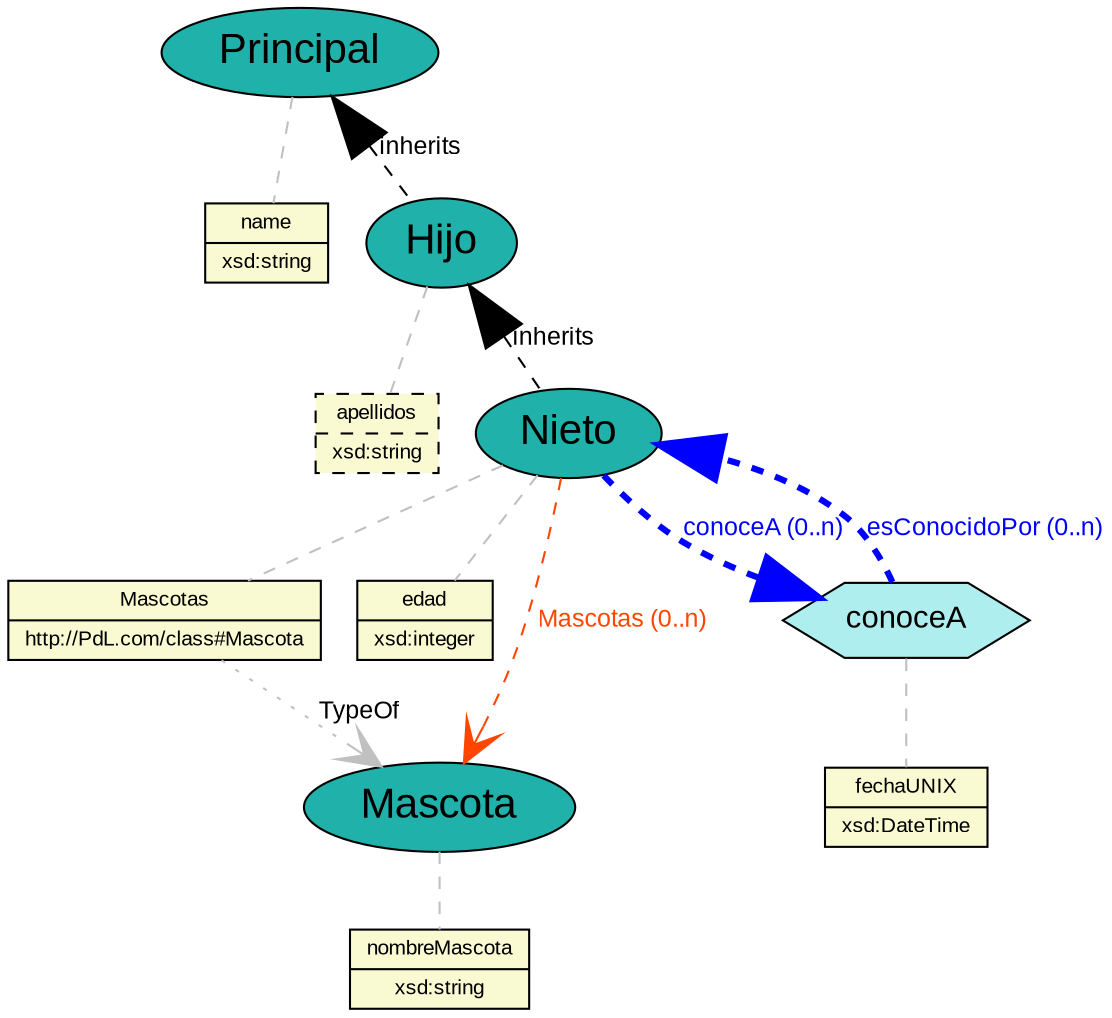 graph domain{
	//Defecto
	node [fontname="Arial"];
	edge [fontname="Arial",fontsize=12];

	//PROPERTIES
	  node [shape="record",style="filled",fillcolor="lightgoldenrodyellow",fontsize="10"]
	
	property_apellidos [label="{apellidos|xsd:string}",style="filled,dashed"];
	property_nombreMascota [label="{nombreMascota|xsd:string}"];
	property_Mascotas [label="{Mascotas|http://PdL.com/class#Mascota}"];
	property_name [label="{name|xsd:string}"];
	property_edad [label="{edad|xsd:integer}"];
	property_fechaUNIX [label="{fechaUNIX|xsd:DateTime}"];

	//CLASES
	node [shape="ellipse",style="filled",fillcolor="lightseagreen",fontsize="20"]	
	
	class_Hijo [label="Hijo"];
	class_Principal [label="Principal"];
	class_Mascota [label="Mascota"];
	class_Nieto [label="Nieto"];

	//RELACIONES
	node [shape="hexagon",style="filled",fillcolor="paleturquoise",fontsize="15"]	
	
	relationship_conoceA [label=conoceA];

	//CLASE -- PROPIEDAD

edge[style="dashed",len="3",color="grey"]	
	class_Hijo -- property_apellidos;
	class_Principal -- property_name;
	class_Mascota -- property_nombreMascota;
	class_Nieto -- property_edad;
	class_Nieto -- property_Mascotas;

	//RELACION -- PROPIEDAD
	
	relationship_conoceA -- property_fechaUNIX;

	// uso indirecto de definiciÃ³n de tipos
	edge[style="dotted",arrowhead="vee",dir="forward",arrowsize="2"];
	property_Mascotas -- class_Mascota [label="TypeOf"];

	// asociaciones a travÃ©s de atributos marcadas de forma directa
	edge[fontcolor="orangered", color="orangered", style="dashed", arrowhead="vee",dir="forward",arrowsize="2"];
	class_Nieto -- class_Mascota [label="Mascotas (0..n) "];

	// herencias
	edge[len="5"fontcolor="black",color="black",arrowhead="normal",arrowsize="3",dir="back",]	class_Principal -- class_Hijo [label="inherits"];
	class_Hijo -- class_Nieto [label="inherits"];

	// enlaces de relaciones
	edge[len="2",penwidth="3",color="blue",fontcolor="blue",dir="forward",arrowhead="normal"]
	class_Nieto -- relationship_conoceA [label="conoceA (0..n)"];
	relationship_conoceA -- class_Nieto [label="esConocidoPor (0..n)"];

}

